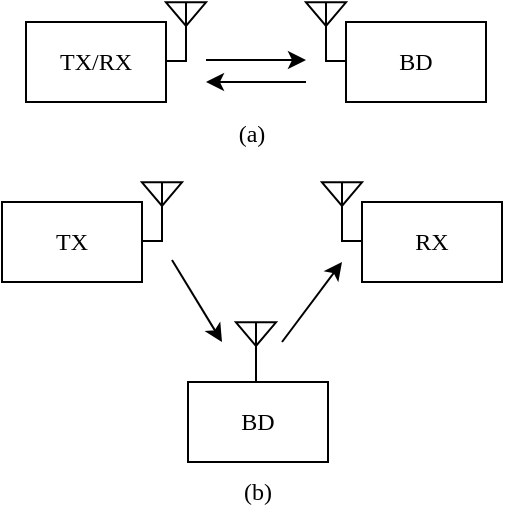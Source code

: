 <mxfile version="20.3.3" type="device"><diagram id="-dJr_9z6cJ8SzZmXbGra" name="Page-1"><mxGraphModel dx="2066" dy="1103" grid="1" gridSize="10" guides="1" tooltips="1" connect="1" arrows="1" fold="1" page="1" pageScale="1" pageWidth="850" pageHeight="1100" math="0" shadow="0"><root><mxCell id="0"/><mxCell id="1" parent="0"/><mxCell id="SQm2qn8lyAEccp1gOnvJ-2" value="" style="rounded=0;whiteSpace=wrap;html=1;" vertex="1" parent="1"><mxGeometry x="60" y="190" width="70" height="40" as="geometry"/></mxCell><mxCell id="SQm2qn8lyAEccp1gOnvJ-3" value="" style="rounded=0;whiteSpace=wrap;html=1;" vertex="1" parent="1"><mxGeometry x="220" y="190" width="70" height="40" as="geometry"/></mxCell><mxCell id="SQm2qn8lyAEccp1gOnvJ-4" value="" style="rounded=0;whiteSpace=wrap;html=1;" vertex="1" parent="1"><mxGeometry x="48" y="280" width="70" height="40" as="geometry"/></mxCell><mxCell id="SQm2qn8lyAEccp1gOnvJ-5" value="" style="rounded=0;whiteSpace=wrap;html=1;" vertex="1" parent="1"><mxGeometry x="228" y="280" width="70" height="40" as="geometry"/></mxCell><mxCell id="SQm2qn8lyAEccp1gOnvJ-6" value="" style="endArrow=none;html=1;rounded=0;" edge="1" parent="1"><mxGeometry width="50" height="50" relative="1" as="geometry"><mxPoint x="140" y="209.5" as="sourcePoint"/><mxPoint x="130" y="209.5" as="targetPoint"/></mxGeometry></mxCell><mxCell id="SQm2qn8lyAEccp1gOnvJ-7" value="" style="verticalLabelPosition=bottom;shadow=0;dashed=0;align=center;html=1;verticalAlign=top;shape=mxgraph.electrical.radio.aerial_-_antenna_2;" vertex="1" parent="1"><mxGeometry x="130" y="180" width="20" height="30" as="geometry"/></mxCell><mxCell id="SQm2qn8lyAEccp1gOnvJ-8" value="" style="endArrow=none;html=1;rounded=0;" edge="1" parent="1"><mxGeometry width="50" height="50" relative="1" as="geometry"><mxPoint x="220" y="209.5" as="sourcePoint"/><mxPoint x="210" y="209.5" as="targetPoint"/></mxGeometry></mxCell><mxCell id="SQm2qn8lyAEccp1gOnvJ-9" value="" style="endArrow=none;html=1;rounded=0;" edge="1" parent="1"><mxGeometry width="50" height="50" relative="1" as="geometry"><mxPoint x="128" y="299.5" as="sourcePoint"/><mxPoint x="118" y="299.5" as="targetPoint"/></mxGeometry></mxCell><mxCell id="SQm2qn8lyAEccp1gOnvJ-10" value="" style="endArrow=none;html=1;rounded=0;" edge="1" parent="1"><mxGeometry width="50" height="50" relative="1" as="geometry"><mxPoint x="228" y="299.5" as="sourcePoint"/><mxPoint x="218" y="299.5" as="targetPoint"/></mxGeometry></mxCell><mxCell id="SQm2qn8lyAEccp1gOnvJ-11" value="" style="verticalLabelPosition=bottom;shadow=0;dashed=0;align=center;html=1;verticalAlign=top;shape=mxgraph.electrical.radio.aerial_-_antenna_2;" vertex="1" parent="1"><mxGeometry x="200" y="180" width="20" height="30" as="geometry"/></mxCell><mxCell id="SQm2qn8lyAEccp1gOnvJ-12" value="" style="verticalLabelPosition=bottom;shadow=0;dashed=0;align=center;html=1;verticalAlign=top;shape=mxgraph.electrical.radio.aerial_-_antenna_2;" vertex="1" parent="1"><mxGeometry x="208" y="270" width="20" height="30" as="geometry"/></mxCell><mxCell id="SQm2qn8lyAEccp1gOnvJ-13" value="" style="verticalLabelPosition=bottom;shadow=0;dashed=0;align=center;html=1;verticalAlign=top;shape=mxgraph.electrical.radio.aerial_-_antenna_2;" vertex="1" parent="1"><mxGeometry x="118" y="270" width="20" height="30" as="geometry"/></mxCell><mxCell id="SQm2qn8lyAEccp1gOnvJ-14" value="" style="endArrow=classic;html=1;rounded=0;" edge="1" parent="1"><mxGeometry width="50" height="50" relative="1" as="geometry"><mxPoint x="150" y="209" as="sourcePoint"/><mxPoint x="200" y="209" as="targetPoint"/></mxGeometry></mxCell><mxCell id="SQm2qn8lyAEccp1gOnvJ-15" value="" style="endArrow=classic;html=1;rounded=0;" edge="1" parent="1"><mxGeometry width="50" height="50" relative="1" as="geometry"><mxPoint x="200" y="220" as="sourcePoint"/><mxPoint x="150" y="220" as="targetPoint"/></mxGeometry></mxCell><mxCell id="SQm2qn8lyAEccp1gOnvJ-16" value="" style="rounded=0;whiteSpace=wrap;html=1;" vertex="1" parent="1"><mxGeometry x="141" y="370" width="70" height="40" as="geometry"/></mxCell><mxCell id="SQm2qn8lyAEccp1gOnvJ-17" value="" style="verticalLabelPosition=bottom;shadow=0;dashed=0;align=center;html=1;verticalAlign=top;shape=mxgraph.electrical.radio.aerial_-_antenna_2;" vertex="1" parent="1"><mxGeometry x="165" y="340" width="20" height="30" as="geometry"/></mxCell><mxCell id="SQm2qn8lyAEccp1gOnvJ-18" value="" style="endArrow=classic;html=1;rounded=0;" edge="1" parent="1"><mxGeometry width="50" height="50" relative="1" as="geometry"><mxPoint x="133" y="309" as="sourcePoint"/><mxPoint x="158" y="350" as="targetPoint"/></mxGeometry></mxCell><mxCell id="SQm2qn8lyAEccp1gOnvJ-19" value="" style="endArrow=classic;html=1;rounded=0;" edge="1" parent="1"><mxGeometry width="50" height="50" relative="1" as="geometry"><mxPoint x="188" y="350" as="sourcePoint"/><mxPoint x="218" y="310" as="targetPoint"/></mxGeometry></mxCell><mxCell id="SQm2qn8lyAEccp1gOnvJ-20" value="&lt;font face=&quot;Times New Roman&quot;&gt;TX/RX&lt;/font&gt;" style="text;html=1;strokeColor=none;fillColor=none;align=center;verticalAlign=middle;whiteSpace=wrap;rounded=0;" vertex="1" parent="1"><mxGeometry x="65" y="195" width="60" height="30" as="geometry"/></mxCell><mxCell id="SQm2qn8lyAEccp1gOnvJ-21" value="&lt;font face=&quot;Times New Roman&quot;&gt;TX&lt;/font&gt;" style="text;html=1;strokeColor=none;fillColor=none;align=center;verticalAlign=middle;whiteSpace=wrap;rounded=0;" vertex="1" parent="1"><mxGeometry x="53" y="285" width="60" height="30" as="geometry"/></mxCell><mxCell id="SQm2qn8lyAEccp1gOnvJ-22" value="&lt;font face=&quot;Times New Roman&quot;&gt;RX&lt;/font&gt;" style="text;html=1;strokeColor=none;fillColor=none;align=center;verticalAlign=middle;whiteSpace=wrap;rounded=0;" vertex="1" parent="1"><mxGeometry x="233" y="285" width="60" height="30" as="geometry"/></mxCell><mxCell id="SQm2qn8lyAEccp1gOnvJ-23" value="&lt;font face=&quot;Times New Roman&quot;&gt;BD&lt;/font&gt;" style="text;html=1;strokeColor=none;fillColor=none;align=center;verticalAlign=middle;whiteSpace=wrap;rounded=0;" vertex="1" parent="1"><mxGeometry x="146" y="375" width="60" height="30" as="geometry"/></mxCell><mxCell id="SQm2qn8lyAEccp1gOnvJ-24" value="&lt;font face=&quot;Times New Roman&quot;&gt;BD&lt;/font&gt;" style="text;html=1;strokeColor=none;fillColor=none;align=center;verticalAlign=middle;whiteSpace=wrap;rounded=0;" vertex="1" parent="1"><mxGeometry x="225" y="195" width="60" height="30" as="geometry"/></mxCell><mxCell id="SQm2qn8lyAEccp1gOnvJ-25" value="(a)" style="text;html=1;strokeColor=none;fillColor=none;align=center;verticalAlign=middle;whiteSpace=wrap;rounded=0;fontFamily=Times New Roman;" vertex="1" parent="1"><mxGeometry x="143" y="231" width="60" height="30" as="geometry"/></mxCell><mxCell id="SQm2qn8lyAEccp1gOnvJ-26" value="(b)" style="text;html=1;strokeColor=none;fillColor=none;align=center;verticalAlign=middle;whiteSpace=wrap;rounded=0;fontFamily=Times New Roman;" vertex="1" parent="1"><mxGeometry x="146" y="410" width="60" height="30" as="geometry"/></mxCell></root></mxGraphModel></diagram></mxfile>